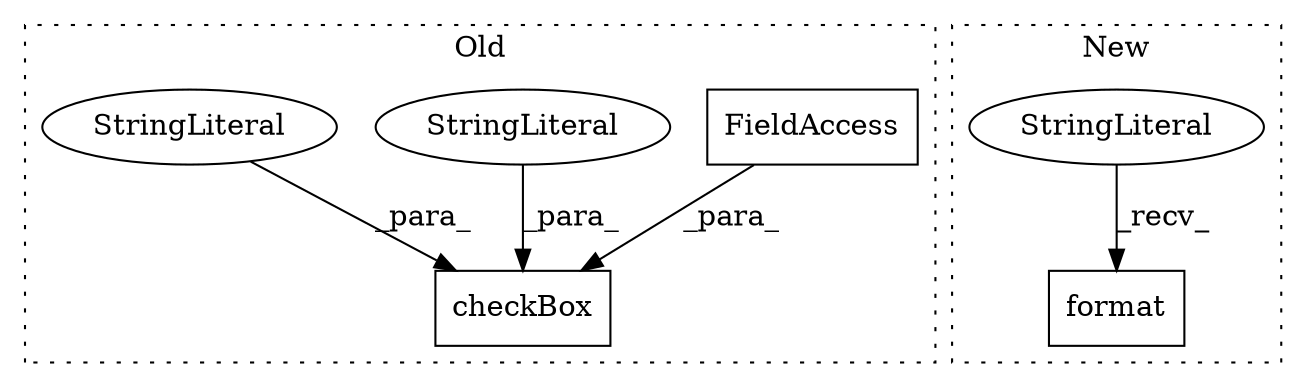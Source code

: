 digraph G {
subgraph cluster0 {
1 [label="checkBox" a="32" s="1570,1655" l="9,1" shape="box"];
3 [label="FieldAccess" a="22" s="1636" l="19" shape="box"];
5 [label="StringLiteral" a="45" s="1609" l="26" shape="ellipse"];
6 [label="StringLiteral" a="45" s="1590" l="18" shape="ellipse"];
label = "Old";
style="dotted";
}
subgraph cluster1 {
2 [label="format" a="32" s="3039,3057" l="7,1" shape="box"];
4 [label="StringLiteral" a="45" s="3026" l="12" shape="ellipse"];
label = "New";
style="dotted";
}
3 -> 1 [label="_para_"];
4 -> 2 [label="_recv_"];
5 -> 1 [label="_para_"];
6 -> 1 [label="_para_"];
}